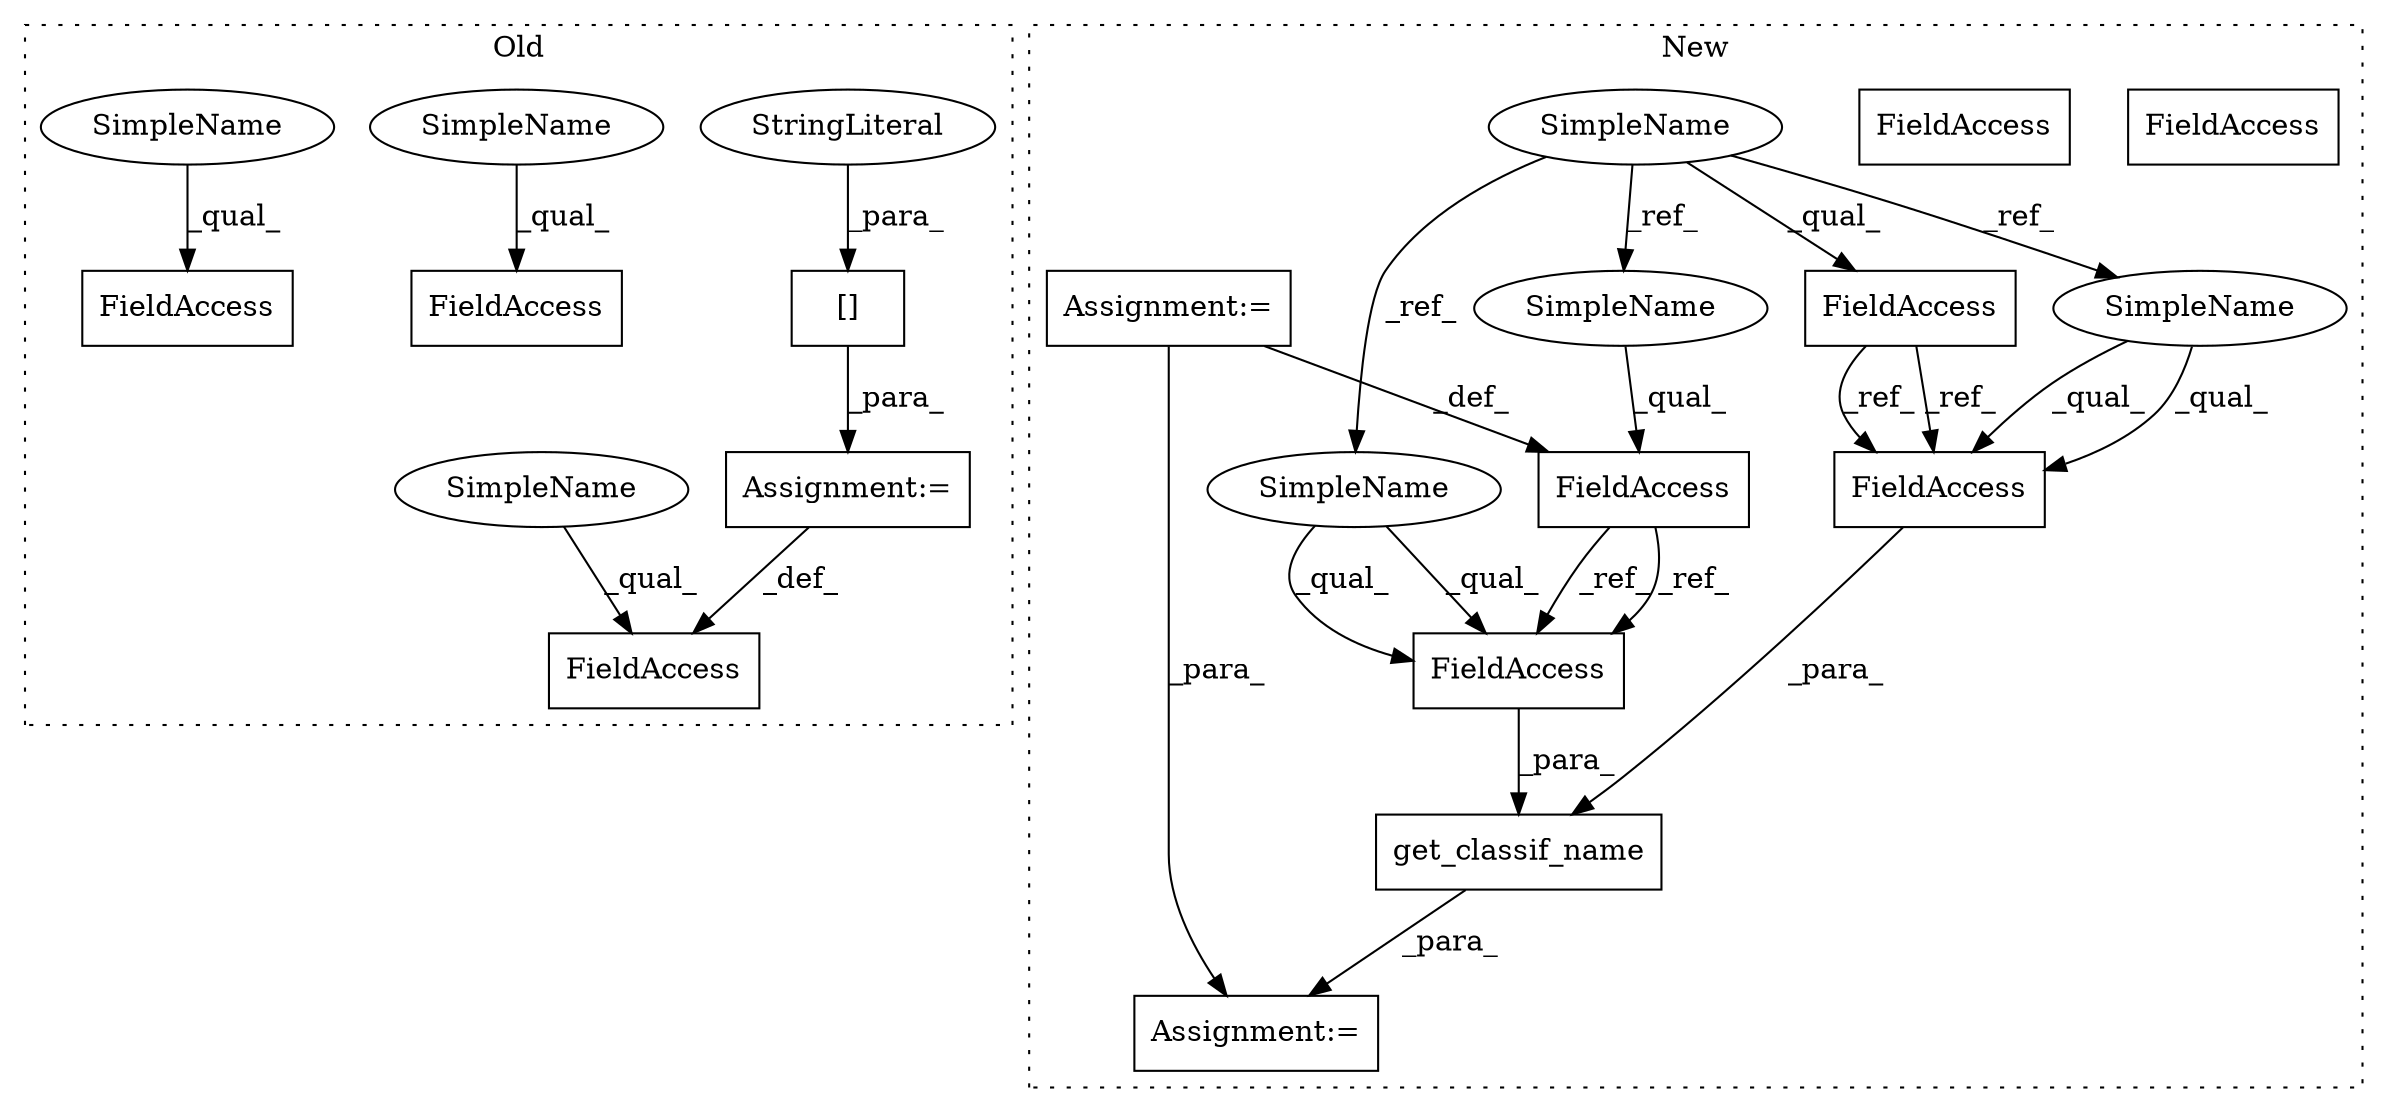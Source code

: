 digraph G {
subgraph cluster0 {
1 [label="[]" a="2" s="8528,8547" l="7,1" shape="box"];
4 [label="StringLiteral" a="45" s="8535" l="12" shape="ellipse"];
8 [label="Assignment:=" a="7" s="8527" l="1" shape="box"];
9 [label="FieldAccess" a="22" s="8512" l="15" shape="box"];
11 [label="FieldAccess" a="22" s="8781" l="13" shape="box"];
12 [label="FieldAccess" a="22" s="8861" l="13" shape="box"];
19 [label="SimpleName" a="42" s="8781" l="4" shape="ellipse"];
20 [label="SimpleName" a="42" s="8512" l="4" shape="ellipse"];
21 [label="SimpleName" a="42" s="8861" l="4" shape="ellipse"];
label = "Old";
style="dotted";
}
subgraph cluster1 {
2 [label="get_classif_name" a="32" s="8323,8378" l="17,1" shape="box"];
3 [label="FieldAccess" a="22" s="8121" l="15" shape="box"];
5 [label="FieldAccess" a="22" s="8163" l="22" shape="box"];
6 [label="FieldAccess" a="22" s="8363" l="15" shape="box"];
7 [label="FieldAccess" a="22" s="8340" l="22" shape="box"];
10 [label="SimpleName" a="42" s="7942" l="4" shape="ellipse"];
13 [label="Assignment:=" a="7" s="8322" l="1" shape="box"];
14 [label="Assignment:=" a="7" s="8185" l="1" shape="box"];
15 [label="SimpleName" a="42" s="8363" l="4" shape="ellipse"];
16 [label="SimpleName" a="42" s="8163" l="4" shape="ellipse"];
17 [label="SimpleName" a="42" s="8340" l="4" shape="ellipse"];
18 [label="FieldAccess" a="22" s="8363" l="15" shape="box"];
22 [label="FieldAccess" a="22" s="8340" l="22" shape="box"];
label = "New";
style="dotted";
}
1 -> 8 [label="_para_"];
2 -> 13 [label="_para_"];
3 -> 18 [label="_ref_"];
3 -> 18 [label="_ref_"];
4 -> 1 [label="_para_"];
5 -> 22 [label="_ref_"];
5 -> 22 [label="_ref_"];
8 -> 9 [label="_def_"];
10 -> 17 [label="_ref_"];
10 -> 3 [label="_qual_"];
10 -> 15 [label="_ref_"];
10 -> 16 [label="_ref_"];
14 -> 13 [label="_para_"];
14 -> 5 [label="_def_"];
15 -> 18 [label="_qual_"];
15 -> 18 [label="_qual_"];
16 -> 5 [label="_qual_"];
17 -> 22 [label="_qual_"];
17 -> 22 [label="_qual_"];
18 -> 2 [label="_para_"];
19 -> 11 [label="_qual_"];
20 -> 9 [label="_qual_"];
21 -> 12 [label="_qual_"];
22 -> 2 [label="_para_"];
}